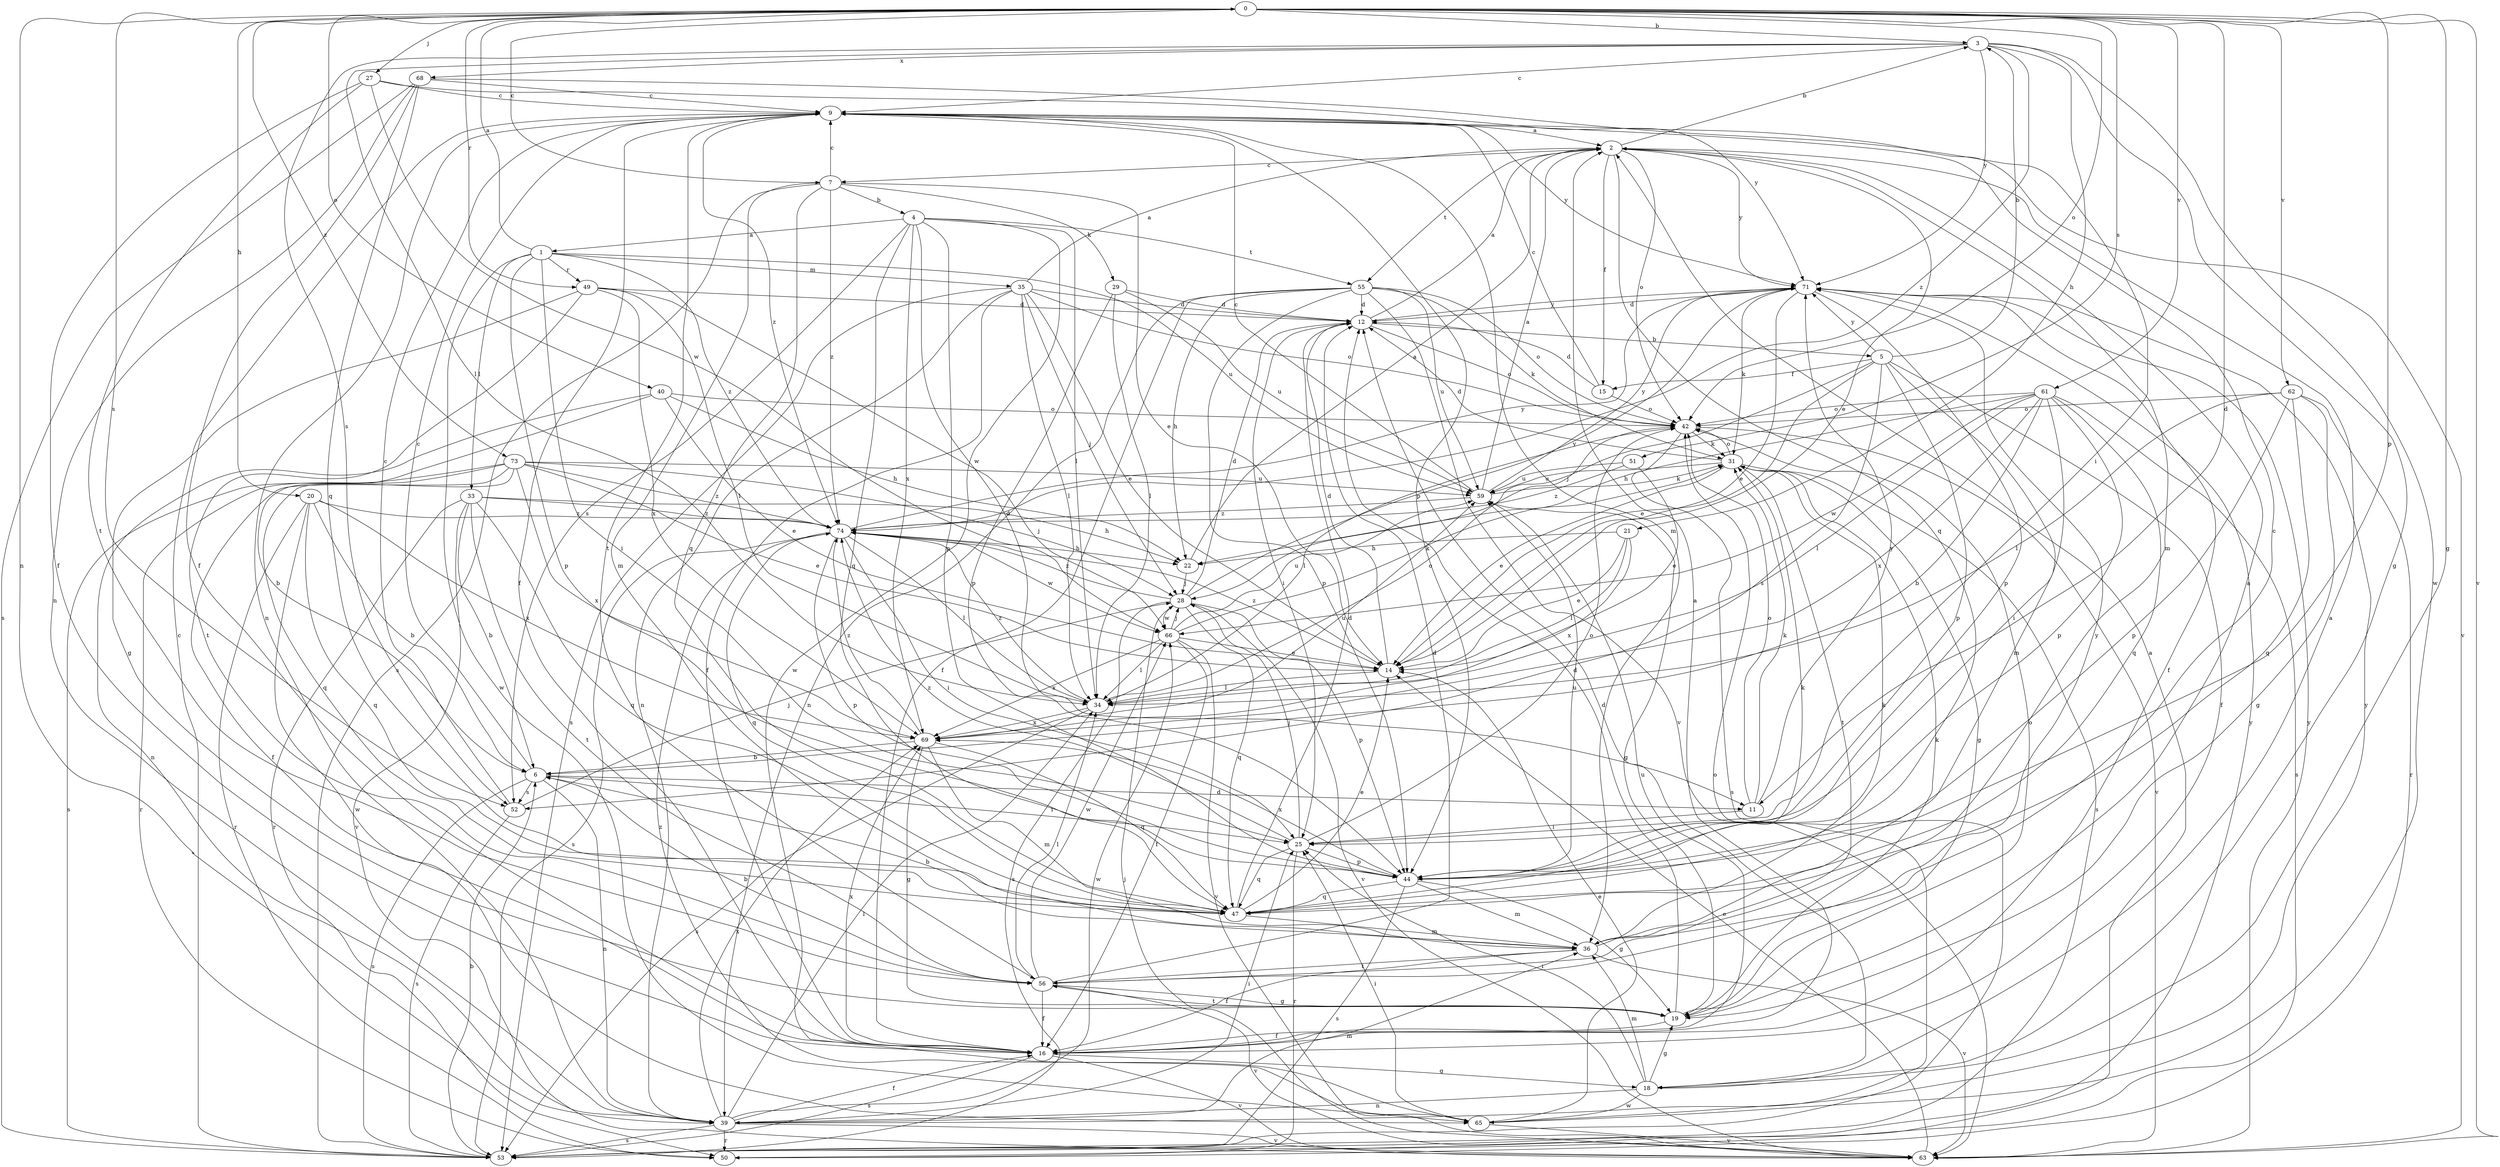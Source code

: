 strict digraph  {
0;
1;
2;
3;
4;
5;
6;
7;
9;
11;
12;
14;
15;
16;
18;
19;
20;
21;
22;
25;
27;
28;
29;
31;
33;
34;
35;
36;
39;
40;
42;
44;
47;
49;
50;
51;
52;
53;
55;
56;
59;
61;
62;
63;
65;
66;
68;
69;
71;
73;
74;
0 -> 3  [label=b];
0 -> 7  [label=c];
0 -> 11  [label=d];
0 -> 18  [label=g];
0 -> 20  [label=h];
0 -> 27  [label=j];
0 -> 39  [label=n];
0 -> 40  [label=o];
0 -> 42  [label=o];
0 -> 44  [label=p];
0 -> 49  [label=r];
0 -> 51  [label=s];
0 -> 52  [label=s];
0 -> 61  [label=v];
0 -> 62  [label=v];
0 -> 63  [label=v];
0 -> 73  [label=z];
1 -> 0  [label=a];
1 -> 25  [label=i];
1 -> 33  [label=l];
1 -> 35  [label=m];
1 -> 44  [label=p];
1 -> 49  [label=r];
1 -> 59  [label=u];
1 -> 65  [label=w];
1 -> 74  [label=z];
2 -> 3  [label=b];
2 -> 7  [label=c];
2 -> 14  [label=e];
2 -> 15  [label=f];
2 -> 36  [label=m];
2 -> 42  [label=o];
2 -> 47  [label=q];
2 -> 55  [label=t];
2 -> 71  [label=y];
3 -> 9  [label=c];
3 -> 18  [label=g];
3 -> 21  [label=h];
3 -> 34  [label=l];
3 -> 52  [label=s];
3 -> 65  [label=w];
3 -> 68  [label=x];
3 -> 71  [label=y];
3 -> 74  [label=z];
4 -> 1  [label=a];
4 -> 11  [label=d];
4 -> 34  [label=l];
4 -> 44  [label=p];
4 -> 47  [label=q];
4 -> 52  [label=s];
4 -> 55  [label=t];
4 -> 65  [label=w];
4 -> 69  [label=x];
5 -> 3  [label=b];
5 -> 14  [label=e];
5 -> 15  [label=f];
5 -> 16  [label=f];
5 -> 28  [label=j];
5 -> 36  [label=m];
5 -> 44  [label=p];
5 -> 52  [label=s];
5 -> 71  [label=y];
6 -> 9  [label=c];
6 -> 11  [label=d];
6 -> 25  [label=i];
6 -> 39  [label=n];
6 -> 52  [label=s];
6 -> 53  [label=s];
7 -> 4  [label=b];
7 -> 9  [label=c];
7 -> 14  [label=e];
7 -> 29  [label=k];
7 -> 36  [label=m];
7 -> 47  [label=q];
7 -> 53  [label=s];
7 -> 74  [label=z];
9 -> 2  [label=a];
9 -> 16  [label=f];
9 -> 36  [label=m];
9 -> 39  [label=n];
9 -> 44  [label=p];
9 -> 56  [label=t];
9 -> 63  [label=v];
9 -> 71  [label=y];
9 -> 74  [label=z];
11 -> 25  [label=i];
11 -> 31  [label=k];
11 -> 42  [label=o];
11 -> 71  [label=y];
12 -> 2  [label=a];
12 -> 5  [label=b];
12 -> 25  [label=i];
12 -> 42  [label=o];
12 -> 71  [label=y];
14 -> 12  [label=d];
14 -> 34  [label=l];
14 -> 74  [label=z];
15 -> 9  [label=c];
15 -> 12  [label=d];
15 -> 42  [label=o];
16 -> 2  [label=a];
16 -> 18  [label=g];
16 -> 53  [label=s];
16 -> 59  [label=u];
16 -> 63  [label=v];
16 -> 69  [label=x];
18 -> 2  [label=a];
18 -> 12  [label=d];
18 -> 19  [label=g];
18 -> 25  [label=i];
18 -> 36  [label=m];
18 -> 39  [label=n];
18 -> 65  [label=w];
19 -> 2  [label=a];
19 -> 12  [label=d];
19 -> 16  [label=f];
19 -> 31  [label=k];
19 -> 42  [label=o];
19 -> 56  [label=t];
20 -> 6  [label=b];
20 -> 47  [label=q];
20 -> 50  [label=r];
20 -> 65  [label=w];
20 -> 69  [label=x];
20 -> 74  [label=z];
21 -> 14  [label=e];
21 -> 22  [label=h];
21 -> 34  [label=l];
21 -> 69  [label=x];
22 -> 2  [label=a];
22 -> 28  [label=j];
25 -> 28  [label=j];
25 -> 42  [label=o];
25 -> 44  [label=p];
25 -> 47  [label=q];
25 -> 50  [label=r];
25 -> 74  [label=z];
27 -> 9  [label=c];
27 -> 16  [label=f];
27 -> 56  [label=t];
27 -> 66  [label=w];
27 -> 71  [label=y];
28 -> 12  [label=d];
28 -> 44  [label=p];
28 -> 47  [label=q];
28 -> 53  [label=s];
28 -> 63  [label=v];
28 -> 66  [label=w];
28 -> 71  [label=y];
28 -> 74  [label=z];
29 -> 12  [label=d];
29 -> 34  [label=l];
29 -> 44  [label=p];
29 -> 59  [label=u];
31 -> 12  [label=d];
31 -> 14  [label=e];
31 -> 19  [label=g];
31 -> 42  [label=o];
31 -> 53  [label=s];
31 -> 56  [label=t];
31 -> 59  [label=u];
33 -> 6  [label=b];
33 -> 22  [label=h];
33 -> 47  [label=q];
33 -> 50  [label=r];
33 -> 56  [label=t];
33 -> 63  [label=v];
33 -> 74  [label=z];
34 -> 42  [label=o];
34 -> 53  [label=s];
34 -> 69  [label=x];
34 -> 74  [label=z];
35 -> 2  [label=a];
35 -> 12  [label=d];
35 -> 14  [label=e];
35 -> 16  [label=f];
35 -> 28  [label=j];
35 -> 34  [label=l];
35 -> 39  [label=n];
35 -> 42  [label=o];
35 -> 53  [label=s];
36 -> 6  [label=b];
36 -> 9  [label=c];
36 -> 16  [label=f];
36 -> 31  [label=k];
36 -> 56  [label=t];
36 -> 63  [label=v];
39 -> 16  [label=f];
39 -> 25  [label=i];
39 -> 34  [label=l];
39 -> 36  [label=m];
39 -> 42  [label=o];
39 -> 50  [label=r];
39 -> 53  [label=s];
39 -> 63  [label=v];
39 -> 66  [label=w];
39 -> 69  [label=x];
40 -> 6  [label=b];
40 -> 14  [label=e];
40 -> 22  [label=h];
40 -> 39  [label=n];
40 -> 42  [label=o];
42 -> 31  [label=k];
42 -> 34  [label=l];
42 -> 53  [label=s];
42 -> 63  [label=v];
44 -> 19  [label=g];
44 -> 36  [label=m];
44 -> 47  [label=q];
44 -> 53  [label=s];
44 -> 59  [label=u];
44 -> 69  [label=x];
47 -> 12  [label=d];
47 -> 14  [label=e];
47 -> 31  [label=k];
47 -> 36  [label=m];
49 -> 12  [label=d];
49 -> 19  [label=g];
49 -> 34  [label=l];
49 -> 56  [label=t];
49 -> 66  [label=w];
49 -> 69  [label=x];
50 -> 2  [label=a];
51 -> 14  [label=e];
51 -> 59  [label=u];
51 -> 74  [label=z];
52 -> 9  [label=c];
52 -> 28  [label=j];
52 -> 53  [label=s];
53 -> 6  [label=b];
53 -> 9  [label=c];
53 -> 71  [label=y];
55 -> 12  [label=d];
55 -> 16  [label=f];
55 -> 22  [label=h];
55 -> 31  [label=k];
55 -> 39  [label=n];
55 -> 42  [label=o];
55 -> 44  [label=p];
55 -> 59  [label=u];
55 -> 63  [label=v];
56 -> 6  [label=b];
56 -> 12  [label=d];
56 -> 16  [label=f];
56 -> 19  [label=g];
56 -> 34  [label=l];
56 -> 63  [label=v];
56 -> 66  [label=w];
56 -> 71  [label=y];
59 -> 2  [label=a];
59 -> 9  [label=c];
59 -> 19  [label=g];
59 -> 31  [label=k];
59 -> 71  [label=y];
59 -> 74  [label=z];
61 -> 6  [label=b];
61 -> 22  [label=h];
61 -> 25  [label=i];
61 -> 34  [label=l];
61 -> 42  [label=o];
61 -> 44  [label=p];
61 -> 47  [label=q];
61 -> 53  [label=s];
61 -> 66  [label=w];
61 -> 69  [label=x];
62 -> 19  [label=g];
62 -> 34  [label=l];
62 -> 42  [label=o];
62 -> 44  [label=p];
62 -> 47  [label=q];
62 -> 50  [label=r];
63 -> 14  [label=e];
63 -> 28  [label=j];
63 -> 71  [label=y];
65 -> 14  [label=e];
65 -> 25  [label=i];
65 -> 63  [label=v];
65 -> 71  [label=y];
65 -> 74  [label=z];
66 -> 14  [label=e];
66 -> 16  [label=f];
66 -> 28  [label=j];
66 -> 31  [label=k];
66 -> 34  [label=l];
66 -> 59  [label=u];
66 -> 63  [label=v];
66 -> 69  [label=x];
68 -> 9  [label=c];
68 -> 16  [label=f];
68 -> 25  [label=i];
68 -> 39  [label=n];
68 -> 47  [label=q];
68 -> 53  [label=s];
69 -> 6  [label=b];
69 -> 19  [label=g];
69 -> 36  [label=m];
69 -> 47  [label=q];
69 -> 59  [label=u];
69 -> 74  [label=z];
71 -> 12  [label=d];
71 -> 14  [label=e];
71 -> 16  [label=f];
71 -> 31  [label=k];
71 -> 44  [label=p];
73 -> 14  [label=e];
73 -> 16  [label=f];
73 -> 28  [label=j];
73 -> 47  [label=q];
73 -> 50  [label=r];
73 -> 53  [label=s];
73 -> 59  [label=u];
73 -> 69  [label=x];
73 -> 74  [label=z];
74 -> 22  [label=h];
74 -> 25  [label=i];
74 -> 34  [label=l];
74 -> 44  [label=p];
74 -> 47  [label=q];
74 -> 53  [label=s];
74 -> 66  [label=w];
74 -> 71  [label=y];
}
